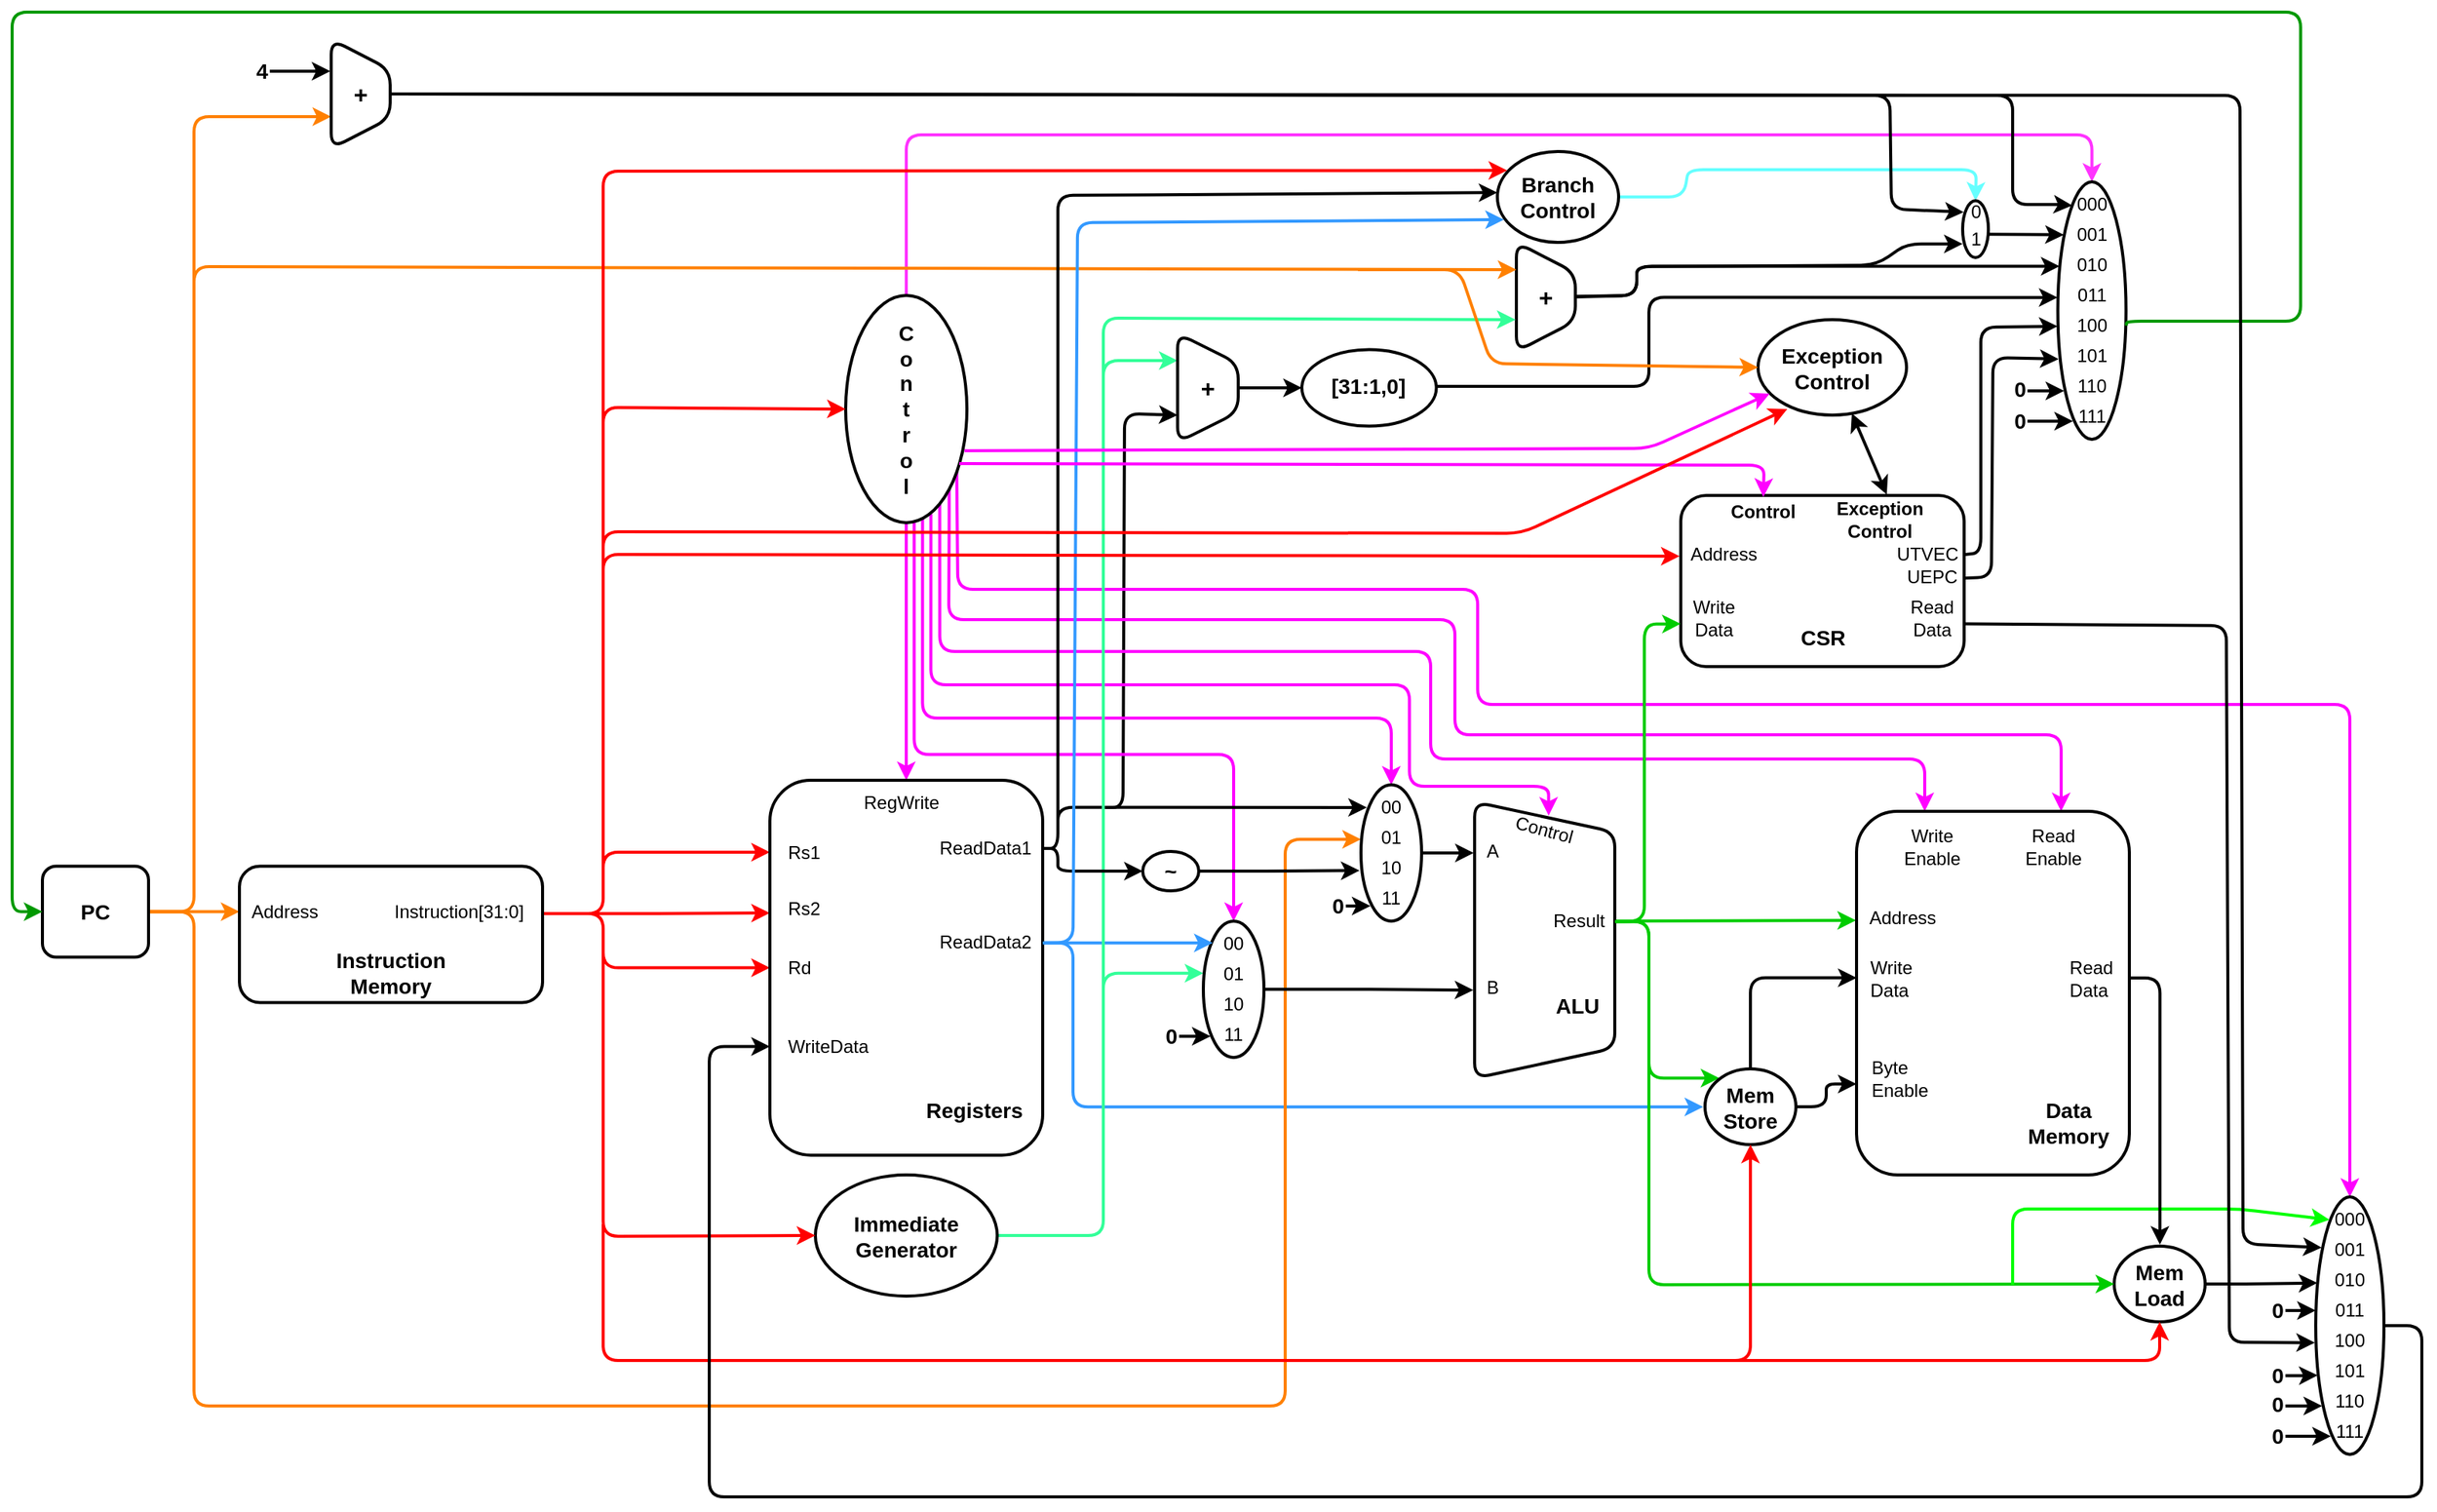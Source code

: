 <mxfile version="14.6.9" type="device"><diagram id="2t1u1ABmzeESMsIDZXxj" name="RV32I e RV32IM"><mxGraphModel dx="1670" dy="1656" grid="1" gridSize="1" guides="1" tooltips="1" connect="1" arrows="1" fold="1" page="1" pageScale="1" pageWidth="2336" pageHeight="1654" math="0" shadow="0"><root><mxCell id="0"/><mxCell id="1" parent="0"/><mxCell id="Ak1U18KpwX0jvfp3cHVP-186" value="" style="endArrow=classic;html=1;strokeWidth=2;entryX=0.75;entryY=1;entryDx=0;entryDy=0;" parent="1" edge="1" target="Ak1U18KpwX0jvfp3cHVP-181"><mxGeometry width="50" height="50" relative="1" as="geometry"><mxPoint x="930" y="625" as="sourcePoint"/><mxPoint x="1049.68" y="411.984" as="targetPoint"/><Array as="points"><mxPoint x="943" y="625"/><mxPoint x="944" y="365"/></Array></mxGeometry></mxCell><mxCell id="3_lT20SbP2KPLLb0u3nv-18" value="" style="endArrow=classic;html=1;strokeWidth=2;strokeColor=#66FFFF;entryX=0.5;entryY=0;entryDx=0;entryDy=0;exitX=1;exitY=0.5;exitDx=0;exitDy=0;" edge="1" parent="1" source="Ak1U18KpwX0jvfp3cHVP-201" target="3_lT20SbP2KPLLb0u3nv-2"><mxGeometry width="50" height="50" relative="1" as="geometry"><mxPoint x="1330" y="252" as="sourcePoint"/><mxPoint x="1380" y="202" as="targetPoint"/><Array as="points"><mxPoint x="1313" y="222"/><mxPoint x="1316" y="204"/><mxPoint x="1506" y="204"/></Array></mxGeometry></mxCell><mxCell id="Ak1U18KpwX0jvfp3cHVP-88" style="edgeStyle=orthogonalEdgeStyle;rounded=1;orthogonalLoop=1;jettySize=auto;html=1;strokeWidth=2;strokeColor=#3399FF;entryX=-0.02;entryY=0.502;entryDx=0;entryDy=0;entryPerimeter=0;exitX=1;exitY=0.434;exitDx=0;exitDy=0;exitPerimeter=0;" parent="1" source="uc6L2XjkbaiKqdHDWS1X-1" target="Ak1U18KpwX0jvfp3cHVP-64" edge="1"><mxGeometry relative="1" as="geometry"><mxPoint x="1270.744" y="823" as="targetPoint"/><mxPoint x="900" y="714" as="sourcePoint"/><Array as="points"><mxPoint x="910" y="714"/><mxPoint x="910" y="823"/></Array></mxGeometry></mxCell><mxCell id="uc6L2XjkbaiKqdHDWS1X-30" style="edgeStyle=orthogonalEdgeStyle;curved=1;rounded=0;orthogonalLoop=1;jettySize=auto;html=1;entryX=0;entryY=0.333;entryDx=0;entryDy=0;entryPerimeter=0;strokeWidth=2;strokeColor=#FF8000;" parent="1" source="uc6L2XjkbaiKqdHDWS1X-21" target="uc6L2XjkbaiKqdHDWS1X-23" edge="1"><mxGeometry relative="1" as="geometry"><mxPoint x="270" y="680" as="targetPoint"/></mxGeometry></mxCell><mxCell id="Ak1U18KpwX0jvfp3cHVP-110" style="edgeStyle=orthogonalEdgeStyle;rounded=1;orthogonalLoop=1;jettySize=auto;html=1;exitX=1;exitY=0.5;exitDx=0;exitDy=0;strokeWidth=2;entryX=0.698;entryY=1.002;entryDx=0;entryDy=0;entryPerimeter=0;strokeColor=#FF8000;" parent="1" source="uc6L2XjkbaiKqdHDWS1X-21" edge="1" target="Ak1U18KpwX0jvfp3cHVP-102"><mxGeometry relative="1" as="geometry"><mxPoint x="420" y="251" as="targetPoint"/><Array as="points"><mxPoint x="330" y="694"/><mxPoint x="330" y="169"/><mxPoint x="421" y="169"/></Array></mxGeometry></mxCell><mxCell id="Ak1U18KpwX0jvfp3cHVP-123" style="edgeStyle=orthogonalEdgeStyle;rounded=1;orthogonalLoop=1;jettySize=auto;html=1;entryX=0;entryY=0.4;entryDx=0;entryDy=0;entryPerimeter=0;strokeWidth=2;strokeColor=#FF8000;" parent="1" source="uc6L2XjkbaiKqdHDWS1X-21" target="Ak1U18KpwX0jvfp3cHVP-27" edge="1"><mxGeometry relative="1" as="geometry"><Array as="points"><mxPoint x="330" y="694"/><mxPoint x="330" y="1020"/><mxPoint x="1050" y="1020"/><mxPoint x="1050" y="646"/></Array></mxGeometry></mxCell><mxCell id="uc6L2XjkbaiKqdHDWS1X-21" value="&lt;b&gt;&lt;font style=&quot;font-size: 14px&quot;&gt;PC&lt;/font&gt;&lt;/b&gt;" style="rounded=1;whiteSpace=wrap;html=1;strokeWidth=2;" parent="1" vertex="1"><mxGeometry x="230" y="663.75" width="70" height="60" as="geometry"/></mxCell><mxCell id="Ak1U18KpwX0jvfp3cHVP-16" style="edgeStyle=orthogonalEdgeStyle;rounded=1;orthogonalLoop=1;jettySize=auto;html=1;exitX=1;exitY=0.347;exitDx=0;exitDy=0;strokeWidth=2;entryX=0;entryY=0.192;entryDx=0;entryDy=0;entryPerimeter=0;exitPerimeter=0;strokeColor=#FF0000;" parent="1" source="uc6L2XjkbaiKqdHDWS1X-23" target="uc6L2XjkbaiKqdHDWS1X-1" edge="1"><mxGeometry relative="1" as="geometry"><mxPoint x="660" y="630" as="targetPoint"/><Array as="points"><mxPoint x="600" y="695"/><mxPoint x="600" y="655"/></Array></mxGeometry></mxCell><mxCell id="Ak1U18KpwX0jvfp3cHVP-17" style="edgeStyle=orthogonalEdgeStyle;rounded=0;orthogonalLoop=1;jettySize=auto;html=1;exitX=0.999;exitY=0.347;exitDx=0;exitDy=0;entryX=0;entryY=0.354;entryDx=0;entryDy=0;entryPerimeter=0;strokeWidth=2;exitPerimeter=0;strokeColor=#FF0000;" parent="1" source="uc6L2XjkbaiKqdHDWS1X-23" target="uc6L2XjkbaiKqdHDWS1X-1" edge="1"><mxGeometry relative="1" as="geometry"/></mxCell><mxCell id="Ak1U18KpwX0jvfp3cHVP-18" style="edgeStyle=orthogonalEdgeStyle;rounded=1;orthogonalLoop=1;jettySize=auto;html=1;exitX=0.998;exitY=0.347;exitDx=0;exitDy=0;entryX=0;entryY=0.5;entryDx=0;entryDy=0;strokeWidth=2;exitPerimeter=0;strokeColor=#FF0000;" parent="1" source="uc6L2XjkbaiKqdHDWS1X-23" target="uc6L2XjkbaiKqdHDWS1X-1" edge="1"><mxGeometry relative="1" as="geometry"><Array as="points"><mxPoint x="600" y="695"/><mxPoint x="600" y="731"/></Array></mxGeometry></mxCell><mxCell id="Ak1U18KpwX0jvfp3cHVP-44" style="edgeStyle=orthogonalEdgeStyle;rounded=1;orthogonalLoop=1;jettySize=auto;html=1;entryX=0;entryY=0.382;entryDx=0;entryDy=0;entryPerimeter=0;strokeWidth=2;exitX=1;exitY=0.5;exitDx=0;exitDy=0;strokeColor=#33FF99;" parent="1" source="uc6L2XjkbaiKqdHDWS1X-31" target="Ak1U18KpwX0jvfp3cHVP-34" edge="1"><mxGeometry relative="1" as="geometry"><Array as="points"><mxPoint x="930" y="908"/><mxPoint x="930" y="734"/></Array></mxGeometry></mxCell><mxCell id="uc6L2XjkbaiKqdHDWS1X-31" value="&lt;font style=&quot;font-size: 14px&quot;&gt;&lt;b&gt;Immediate&lt;br&gt;Generator&lt;/b&gt;&lt;/font&gt;" style="ellipse;whiteSpace=wrap;html=1;strokeWidth=2;" parent="1" vertex="1"><mxGeometry x="740" y="867.5" width="120" height="80" as="geometry"/></mxCell><mxCell id="Ak1U18KpwX0jvfp3cHVP-70" style="edgeStyle=orthogonalEdgeStyle;curved=1;rounded=0;orthogonalLoop=1;jettySize=auto;html=1;entryX=0.5;entryY=0;entryDx=0;entryDy=0;strokeWidth=2;strokeColor=#FF00FF;" parent="1" source="uc6L2XjkbaiKqdHDWS1X-32" target="uc6L2XjkbaiKqdHDWS1X-1" edge="1"><mxGeometry relative="1" as="geometry"/></mxCell><mxCell id="Ak1U18KpwX0jvfp3cHVP-92" style="edgeStyle=orthogonalEdgeStyle;rounded=1;orthogonalLoop=1;jettySize=auto;html=1;exitX=0.565;exitY=1;exitDx=0;exitDy=0;entryX=0.5;entryY=0;entryDx=0;entryDy=0;strokeWidth=2;strokeColor=#FF00FF;exitPerimeter=0;" parent="1" source="uc6L2XjkbaiKqdHDWS1X-32" target="Ak1U18KpwX0jvfp3cHVP-34" edge="1"><mxGeometry relative="1" as="geometry"><Array as="points"><mxPoint x="805" y="590"/><mxPoint x="1016" y="590"/></Array></mxGeometry></mxCell><mxCell id="Ak1U18KpwX0jvfp3cHVP-93" style="edgeStyle=orthogonalEdgeStyle;rounded=1;orthogonalLoop=1;jettySize=auto;html=1;exitX=0.634;exitY=0.984;exitDx=0;exitDy=0;entryX=0.5;entryY=0;entryDx=0;entryDy=0;strokeColor=#FF00FF;strokeWidth=2;exitPerimeter=0;" parent="1" source="uc6L2XjkbaiKqdHDWS1X-32" target="Ak1U18KpwX0jvfp3cHVP-27" edge="1"><mxGeometry relative="1" as="geometry"><Array as="points"><mxPoint x="811" y="566"/><mxPoint x="1120" y="566"/></Array></mxGeometry></mxCell><mxCell id="Ak1U18KpwX0jvfp3cHVP-94" style="edgeStyle=orthogonalEdgeStyle;rounded=1;orthogonalLoop=1;jettySize=auto;html=1;strokeColor=#FF00FF;strokeWidth=2;entryX=0.5;entryY=0;entryDx=0;entryDy=0;exitX=0.703;exitY=0.962;exitDx=0;exitDy=0;exitPerimeter=0;" parent="1" source="uc6L2XjkbaiKqdHDWS1X-32" target="Ak1U18KpwX0jvfp3cHVP-11" edge="1"><mxGeometry relative="1" as="geometry"><mxPoint x="1191.111" y="600" as="targetPoint"/><Array as="points"><mxPoint x="816" y="544"/><mxPoint x="1132" y="544"/><mxPoint x="1132" y="611"/><mxPoint x="1224" y="611"/></Array></mxGeometry></mxCell><mxCell id="Ak1U18KpwX0jvfp3cHVP-97" style="edgeStyle=orthogonalEdgeStyle;rounded=1;orthogonalLoop=1;jettySize=auto;html=1;exitX=0.776;exitY=0.918;exitDx=0;exitDy=0;entryX=0.25;entryY=0;entryDx=0;entryDy=0;strokeColor=#FF00FF;strokeWidth=2;exitPerimeter=0;" parent="1" source="uc6L2XjkbaiKqdHDWS1X-32" target="Ak1U18KpwX0jvfp3cHVP-52" edge="1"><mxGeometry relative="1" as="geometry"><Array as="points"><mxPoint x="822" y="522"/><mxPoint x="1146" y="522"/><mxPoint x="1146" y="593"/><mxPoint x="1472" y="593"/></Array></mxGeometry></mxCell><mxCell id="Ak1U18KpwX0jvfp3cHVP-99" style="edgeStyle=orthogonalEdgeStyle;rounded=1;orthogonalLoop=1;jettySize=auto;html=1;entryX=0.75;entryY=0;entryDx=0;entryDy=0;strokeColor=#FF00FF;strokeWidth=2;exitX=1;exitY=1;exitDx=0;exitDy=0;" parent="1" source="uc6L2XjkbaiKqdHDWS1X-32" target="Ak1U18KpwX0jvfp3cHVP-52" edge="1"><mxGeometry relative="1" as="geometry"><Array as="points"><mxPoint x="828" y="437"/><mxPoint x="828" y="437"/><mxPoint x="828" y="501"/><mxPoint x="1162" y="501"/><mxPoint x="1162" y="577"/><mxPoint x="1562" y="577"/></Array></mxGeometry></mxCell><mxCell id="Ak1U18KpwX0jvfp3cHVP-144" style="edgeStyle=orthogonalEdgeStyle;rounded=1;orthogonalLoop=1;jettySize=auto;html=1;entryX=0.5;entryY=0;entryDx=0;entryDy=0;strokeWidth=2;strokeColor=#FF00FF;exitX=0.916;exitY=0.772;exitDx=0;exitDy=0;exitPerimeter=0;" parent="1" source="uc6L2XjkbaiKqdHDWS1X-32" target="Ak1U18KpwX0jvfp3cHVP-130" edge="1"><mxGeometry relative="1" as="geometry"><Array as="points"><mxPoint x="833" y="406"/><mxPoint x="834" y="406"/><mxPoint x="834" y="481"/><mxPoint x="1177" y="481"/><mxPoint x="1177" y="557"/><mxPoint x="1753" y="557"/></Array><mxPoint x="878" y="422" as="sourcePoint"/></mxGeometry></mxCell><mxCell id="Ak1U18KpwX0jvfp3cHVP-198" style="edgeStyle=orthogonalEdgeStyle;rounded=1;orthogonalLoop=1;jettySize=auto;html=1;entryX=0.5;entryY=0;entryDx=0;entryDy=0;strokeWidth=2;exitX=0.5;exitY=0;exitDx=0;exitDy=0;strokeColor=#FF33FF;" parent="1" source="uc6L2XjkbaiKqdHDWS1X-32" target="Ak1U18KpwX0jvfp3cHVP-161" edge="1"><mxGeometry relative="1" as="geometry"><Array as="points"><mxPoint x="800" y="181"/><mxPoint x="1582" y="181"/></Array></mxGeometry></mxCell><mxCell id="uc6L2XjkbaiKqdHDWS1X-32" value="&lt;font style=&quot;font-size: 14px&quot;&gt;&lt;b&gt;C&lt;br&gt;o&lt;br&gt;n&lt;br&gt;t&lt;br&gt;r&lt;br&gt;o&lt;br&gt;l&lt;br&gt;&lt;/b&gt;&lt;/font&gt;" style="ellipse;whiteSpace=wrap;html=1;strokeWidth=2;rotation=0;" parent="1" vertex="1"><mxGeometry x="760" y="287" width="80" height="150" as="geometry"/></mxCell><mxCell id="Ak1U18KpwX0jvfp3cHVP-62" style="edgeStyle=orthogonalEdgeStyle;rounded=0;orthogonalLoop=1;jettySize=auto;html=1;entryX=-0.002;entryY=0.3;entryDx=0;entryDy=0;entryPerimeter=0;strokeWidth=2;exitX=0.438;exitY=-0.002;exitDx=0;exitDy=0;exitPerimeter=0;strokeColor=#00CC00;" parent="1" source="Ak1U18KpwX0jvfp3cHVP-2" target="Ak1U18KpwX0jvfp3cHVP-52" edge="1"><mxGeometry relative="1" as="geometry"><Array as="points"><mxPoint x="1245" y="700"/><mxPoint x="1405" y="700"/></Array></mxGeometry></mxCell><mxCell id="Ak1U18KpwX0jvfp3cHVP-90" style="edgeStyle=orthogonalEdgeStyle;rounded=1;orthogonalLoop=1;jettySize=auto;html=1;strokeWidth=2;strokeColor=#00CC00;exitX=0.433;exitY=-0.003;exitDx=0;exitDy=0;exitPerimeter=0;entryX=0.158;entryY=0.122;entryDx=0;entryDy=0;entryPerimeter=0;" parent="1" source="Ak1U18KpwX0jvfp3cHVP-2" target="Ak1U18KpwX0jvfp3cHVP-64" edge="1"><mxGeometry relative="1" as="geometry"><mxPoint x="1309" y="780" as="targetPoint"/><Array as="points"><mxPoint x="1290" y="700"/><mxPoint x="1290" y="804"/></Array></mxGeometry></mxCell><mxCell id="Ak1U18KpwX0jvfp3cHVP-2" value="" style="shape=trapezoid;perimeter=trapezoidPerimeter;whiteSpace=wrap;html=1;fixedSize=1;rotation=90;strokeWidth=2;rounded=1;" parent="1" vertex="1"><mxGeometry x="1130" y="666.25" width="182.5" height="92.5" as="geometry"/></mxCell><mxCell id="Ak1U18KpwX0jvfp3cHVP-3" value="&lt;b&gt;&lt;font style=&quot;font-size: 14px&quot;&gt;ALU&lt;/font&gt;&lt;/b&gt;" style="text;html=1;strokeColor=none;fillColor=none;align=center;verticalAlign=middle;whiteSpace=wrap;rounded=0;" parent="1" vertex="1"><mxGeometry x="1222.5" y="746.25" width="40" height="20" as="geometry"/></mxCell><mxCell id="Ak1U18KpwX0jvfp3cHVP-4" value="Result" style="text;html=1;strokeColor=none;fillColor=none;align=right;verticalAlign=middle;whiteSpace=wrap;rounded=0;" parent="1" vertex="1"><mxGeometry x="1212.5" y="690" width="50" height="20" as="geometry"/></mxCell><mxCell id="Ak1U18KpwX0jvfp3cHVP-6" value="A" style="text;html=1;strokeColor=none;fillColor=none;align=left;verticalAlign=middle;whiteSpace=wrap;rounded=0;" parent="1" vertex="1"><mxGeometry x="1181.25" y="643.75" width="40" height="20" as="geometry"/></mxCell><mxCell id="Ak1U18KpwX0jvfp3cHVP-7" value="B" style="text;html=1;strokeColor=none;fillColor=none;align=left;verticalAlign=middle;whiteSpace=wrap;rounded=0;" parent="1" vertex="1"><mxGeometry x="1181.25" y="733.75" width="40" height="20" as="geometry"/></mxCell><mxCell id="Ak1U18KpwX0jvfp3cHVP-11" value="Control" style="text;html=1;strokeColor=none;fillColor=none;align=center;verticalAlign=middle;whiteSpace=wrap;rounded=0;rotation=15;" parent="1" vertex="1"><mxGeometry x="1201.25" y="630" width="40" height="20" as="geometry"/></mxCell><mxCell id="Ak1U18KpwX0jvfp3cHVP-20" value="" style="group" parent="1" vertex="1" connectable="0"><mxGeometry x="360" y="663.75" width="200" height="90" as="geometry"/></mxCell><mxCell id="uc6L2XjkbaiKqdHDWS1X-23" value="" style="rounded=1;whiteSpace=wrap;html=1;strokeWidth=2;" parent="Ak1U18KpwX0jvfp3cHVP-20" vertex="1"><mxGeometry width="200" height="90" as="geometry"/></mxCell><mxCell id="uc6L2XjkbaiKqdHDWS1X-24" value="&lt;b style=&quot;font-size: 14px&quot;&gt;Instruction&lt;br&gt;Memory&lt;/b&gt;" style="text;html=1;strokeColor=none;fillColor=none;align=center;verticalAlign=middle;whiteSpace=wrap;rounded=0;" parent="Ak1U18KpwX0jvfp3cHVP-20" vertex="1"><mxGeometry x="80" y="60" width="40" height="20" as="geometry"/></mxCell><mxCell id="uc6L2XjkbaiKqdHDWS1X-25" value="Address" style="text;html=1;strokeColor=none;fillColor=none;align=center;verticalAlign=middle;whiteSpace=wrap;rounded=0;" parent="Ak1U18KpwX0jvfp3cHVP-20" vertex="1"><mxGeometry x="10" y="20" width="40" height="20" as="geometry"/></mxCell><mxCell id="uc6L2XjkbaiKqdHDWS1X-26" value="Instruction[31:0]" style="text;html=1;strokeColor=none;fillColor=none;align=center;verticalAlign=middle;whiteSpace=wrap;rounded=0;" parent="Ak1U18KpwX0jvfp3cHVP-20" vertex="1"><mxGeometry x="100" y="20" width="90" height="20" as="geometry"/></mxCell><mxCell id="Ak1U18KpwX0jvfp3cHVP-33" value="" style="group" parent="1" vertex="1" connectable="0"><mxGeometry x="996" y="700" width="40" height="90" as="geometry"/></mxCell><mxCell id="Ak1U18KpwX0jvfp3cHVP-34" value="" style="ellipse;whiteSpace=wrap;html=1;rounded=1;strokeWidth=2;align=left;" parent="Ak1U18KpwX0jvfp3cHVP-33" vertex="1"><mxGeometry width="40" height="90" as="geometry"/></mxCell><mxCell id="Ak1U18KpwX0jvfp3cHVP-35" value="00" style="text;html=1;strokeColor=none;fillColor=none;align=center;verticalAlign=middle;whiteSpace=wrap;rounded=0;" parent="Ak1U18KpwX0jvfp3cHVP-33" vertex="1"><mxGeometry x="5" y="5" width="30" height="20" as="geometry"/></mxCell><mxCell id="Ak1U18KpwX0jvfp3cHVP-36" value="01" style="text;html=1;strokeColor=none;fillColor=none;align=center;verticalAlign=middle;whiteSpace=wrap;rounded=0;" parent="Ak1U18KpwX0jvfp3cHVP-33" vertex="1"><mxGeometry x="5" y="25" width="30" height="20" as="geometry"/></mxCell><mxCell id="Ak1U18KpwX0jvfp3cHVP-37" value="10" style="text;html=1;strokeColor=none;fillColor=none;align=center;verticalAlign=middle;whiteSpace=wrap;rounded=0;" parent="Ak1U18KpwX0jvfp3cHVP-33" vertex="1"><mxGeometry x="5" y="45" width="30" height="20" as="geometry"/></mxCell><mxCell id="Ak1U18KpwX0jvfp3cHVP-38" value="11" style="text;html=1;strokeColor=none;fillColor=none;align=center;verticalAlign=middle;whiteSpace=wrap;rounded=0;" parent="Ak1U18KpwX0jvfp3cHVP-33" vertex="1"><mxGeometry x="5" y="65" width="30" height="20" as="geometry"/></mxCell><mxCell id="Ak1U18KpwX0jvfp3cHVP-40" style="edgeStyle=orthogonalEdgeStyle;rounded=0;orthogonalLoop=1;jettySize=auto;html=1;exitX=1;exitY=0.5;exitDx=0;exitDy=0;entryX=0.188;entryY=1.007;entryDx=0;entryDy=0;entryPerimeter=0;strokeColor=#000000;strokeWidth=2;" parent="1" source="Ak1U18KpwX0jvfp3cHVP-27" target="Ak1U18KpwX0jvfp3cHVP-2" edge="1"><mxGeometry relative="1" as="geometry"/></mxCell><mxCell id="Ak1U18KpwX0jvfp3cHVP-41" style="edgeStyle=orthogonalEdgeStyle;rounded=0;orthogonalLoop=1;jettySize=auto;html=1;entryX=0.681;entryY=1.009;entryDx=0;entryDy=0;entryPerimeter=0;strokeColor=#000000;strokeWidth=2;exitX=1;exitY=0.5;exitDx=0;exitDy=0;" parent="1" source="Ak1U18KpwX0jvfp3cHVP-34" target="Ak1U18KpwX0jvfp3cHVP-2" edge="1"><mxGeometry relative="1" as="geometry"><mxPoint x="1043" y="745" as="sourcePoint"/></mxGeometry></mxCell><mxCell id="Ak1U18KpwX0jvfp3cHVP-42" style="edgeStyle=orthogonalEdgeStyle;rounded=1;orthogonalLoop=1;jettySize=auto;html=1;entryX=0.098;entryY=0.166;entryDx=0;entryDy=0;entryPerimeter=0;strokeColor=#000000;strokeWidth=2;" parent="1" source="uc6L2XjkbaiKqdHDWS1X-8" target="Ak1U18KpwX0jvfp3cHVP-27" edge="1"><mxGeometry relative="1" as="geometry"><Array as="points"><mxPoint x="900" y="652"/><mxPoint x="900" y="625"/></Array></mxGeometry></mxCell><mxCell id="Ak1U18KpwX0jvfp3cHVP-43" style="edgeStyle=orthogonalEdgeStyle;rounded=0;orthogonalLoop=1;jettySize=auto;html=1;strokeWidth=2;entryX=0.038;entryY=0.469;entryDx=0;entryDy=0;entryPerimeter=0;strokeColor=#3399FF;" parent="1" source="uc6L2XjkbaiKqdHDWS1X-9" target="Ak1U18KpwX0jvfp3cHVP-35" edge="1"><mxGeometry relative="1" as="geometry"><mxPoint x="950" y="720" as="targetPoint"/><Array as="points"><mxPoint x="920" y="714"/></Array></mxGeometry></mxCell><mxCell id="Ak1U18KpwX0jvfp3cHVP-51" style="edgeStyle=orthogonalEdgeStyle;rounded=0;orthogonalLoop=1;jettySize=auto;html=1;entryX=0.12;entryY=0.845;entryDx=0;entryDy=0;entryPerimeter=0;strokeColor=#000000;strokeWidth=2;" parent="1" target="Ak1U18KpwX0jvfp3cHVP-34" edge="1"><mxGeometry relative="1" as="geometry"><mxPoint x="980" y="776" as="sourcePoint"/></mxGeometry></mxCell><mxCell id="Ak1U18KpwX0jvfp3cHVP-45" value="&lt;b&gt;&lt;font style=&quot;font-size: 14px&quot;&gt;0&lt;/font&gt;&lt;/b&gt;" style="text;html=1;strokeColor=none;fillColor=none;align=center;verticalAlign=middle;whiteSpace=wrap;rounded=0;" parent="1" vertex="1"><mxGeometry x="970" y="766.25" width="10" height="20" as="geometry"/></mxCell><mxCell id="Ak1U18KpwX0jvfp3cHVP-48" style="edgeStyle=orthogonalEdgeStyle;rounded=0;orthogonalLoop=1;jettySize=auto;html=1;entryX=0.157;entryY=0.886;entryDx=0;entryDy=0;entryPerimeter=0;strokeColor=#000000;strokeWidth=2;" parent="1" target="Ak1U18KpwX0jvfp3cHVP-27" edge="1"><mxGeometry relative="1" as="geometry"><mxPoint x="1090" y="690" as="sourcePoint"/></mxGeometry></mxCell><mxCell id="Ak1U18KpwX0jvfp3cHVP-46" value="&lt;b&gt;&lt;font style=&quot;font-size: 14px&quot;&gt;0&lt;/font&gt;&lt;/b&gt;" style="text;html=1;strokeColor=none;fillColor=none;align=center;verticalAlign=middle;whiteSpace=wrap;rounded=0;" parent="1" vertex="1"><mxGeometry x="1080" y="680" width="10" height="20" as="geometry"/></mxCell><mxCell id="Ak1U18KpwX0jvfp3cHVP-49" value="" style="group" parent="1" vertex="1" connectable="0"><mxGeometry x="1100" y="610" width="40" height="90" as="geometry"/></mxCell><mxCell id="Ak1U18KpwX0jvfp3cHVP-27" value="" style="ellipse;whiteSpace=wrap;html=1;rounded=1;strokeWidth=2;align=left;" parent="Ak1U18KpwX0jvfp3cHVP-49" vertex="1"><mxGeometry width="40" height="90" as="geometry"/></mxCell><mxCell id="Ak1U18KpwX0jvfp3cHVP-28" value="00" style="text;html=1;strokeColor=none;fillColor=none;align=center;verticalAlign=middle;whiteSpace=wrap;rounded=0;" parent="Ak1U18KpwX0jvfp3cHVP-49" vertex="1"><mxGeometry x="5" y="5" width="30" height="20" as="geometry"/></mxCell><mxCell id="Ak1U18KpwX0jvfp3cHVP-29" value="01" style="text;html=1;strokeColor=none;fillColor=none;align=center;verticalAlign=middle;whiteSpace=wrap;rounded=0;" parent="Ak1U18KpwX0jvfp3cHVP-49" vertex="1"><mxGeometry x="5" y="25" width="30" height="20" as="geometry"/></mxCell><mxCell id="Ak1U18KpwX0jvfp3cHVP-30" value="10" style="text;html=1;strokeColor=none;fillColor=none;align=center;verticalAlign=middle;whiteSpace=wrap;rounded=0;" parent="Ak1U18KpwX0jvfp3cHVP-49" vertex="1"><mxGeometry x="5" y="45" width="30" height="20" as="geometry"/></mxCell><mxCell id="Ak1U18KpwX0jvfp3cHVP-31" value="11" style="text;html=1;strokeColor=none;fillColor=none;align=center;verticalAlign=middle;whiteSpace=wrap;rounded=0;" parent="Ak1U18KpwX0jvfp3cHVP-49" vertex="1"><mxGeometry x="5" y="65" width="30" height="20" as="geometry"/></mxCell><mxCell id="Ak1U18KpwX0jvfp3cHVP-142" style="edgeStyle=orthogonalEdgeStyle;rounded=1;orthogonalLoop=1;jettySize=auto;html=1;entryX=0.022;entryY=0.334;entryDx=0;entryDy=0;entryPerimeter=0;strokeColor=#000000;strokeWidth=2;" parent="1" source="Ak1U18KpwX0jvfp3cHVP-63" target="Ak1U18KpwX0jvfp3cHVP-130" edge="1"><mxGeometry relative="1" as="geometry"/></mxCell><mxCell id="Ak1U18KpwX0jvfp3cHVP-63" value="&lt;b style=&quot;font-size: 14px&quot;&gt;Mem&lt;br&gt;Load&lt;/b&gt;" style="ellipse;whiteSpace=wrap;html=1;rounded=1;strokeWidth=2;align=center;" parent="1" vertex="1"><mxGeometry x="1597" y="914.5" width="60" height="50" as="geometry"/></mxCell><mxCell id="Ak1U18KpwX0jvfp3cHVP-81" style="edgeStyle=orthogonalEdgeStyle;rounded=1;orthogonalLoop=1;jettySize=auto;html=1;entryX=0;entryY=0.458;entryDx=0;entryDy=0;entryPerimeter=0;strokeColor=#000000;strokeWidth=2;exitX=0.5;exitY=0;exitDx=0;exitDy=0;" parent="1" source="Ak1U18KpwX0jvfp3cHVP-64" target="Ak1U18KpwX0jvfp3cHVP-52" edge="1"><mxGeometry relative="1" as="geometry"><Array as="points"><mxPoint x="1357" y="737.5"/></Array></mxGeometry></mxCell><mxCell id="Ak1U18KpwX0jvfp3cHVP-82" style="edgeStyle=orthogonalEdgeStyle;rounded=1;orthogonalLoop=1;jettySize=auto;html=1;exitX=1;exitY=0.5;exitDx=0;exitDy=0;entryX=0;entryY=0.75;entryDx=0;entryDy=0;strokeColor=#000000;strokeWidth=2;" parent="1" source="Ak1U18KpwX0jvfp3cHVP-64" target="Ak1U18KpwX0jvfp3cHVP-52" edge="1"><mxGeometry relative="1" as="geometry"><Array as="points"><mxPoint x="1407" y="822.5"/><mxPoint x="1407" y="807.5"/></Array></mxGeometry></mxCell><mxCell id="Ak1U18KpwX0jvfp3cHVP-64" value="&lt;b style=&quot;font-size: 14px&quot;&gt;Mem&lt;br&gt;Store&lt;br&gt;&lt;/b&gt;" style="ellipse;whiteSpace=wrap;html=1;rounded=1;strokeWidth=2;align=center;" parent="1" vertex="1"><mxGeometry x="1327" y="797.5" width="60" height="50" as="geometry"/></mxCell><mxCell id="Ak1U18KpwX0jvfp3cHVP-52" value="" style="rounded=1;whiteSpace=wrap;html=1;strokeWidth=2;align=left;" parent="1" vertex="1"><mxGeometry x="1427" y="627.5" width="180" height="240" as="geometry"/></mxCell><mxCell id="Ak1U18KpwX0jvfp3cHVP-53" value="&lt;font style=&quot;font-size: 14px&quot;&gt;&lt;b&gt;Data&lt;br&gt;Memory&lt;br&gt;&lt;/b&gt;&lt;/font&gt;" style="text;html=1;strokeColor=none;fillColor=none;align=center;verticalAlign=middle;whiteSpace=wrap;rounded=0;" parent="1" vertex="1"><mxGeometry x="1537" y="817.5" width="60" height="30" as="geometry"/></mxCell><mxCell id="Ak1U18KpwX0jvfp3cHVP-54" value="Read&lt;br&gt;Enable" style="text;html=1;strokeColor=none;fillColor=none;align=center;verticalAlign=middle;whiteSpace=wrap;rounded=0;" parent="1" vertex="1"><mxGeometry x="1537" y="641.25" width="40" height="20" as="geometry"/></mxCell><mxCell id="Ak1U18KpwX0jvfp3cHVP-55" value="Write&lt;br&gt;Enable" style="text;html=1;strokeColor=none;fillColor=none;align=center;verticalAlign=middle;whiteSpace=wrap;rounded=0;" parent="1" vertex="1"><mxGeometry x="1457" y="641.25" width="40" height="20" as="geometry"/></mxCell><mxCell id="Ak1U18KpwX0jvfp3cHVP-56" value="Address" style="text;html=1;strokeColor=none;fillColor=none;align=center;verticalAlign=middle;whiteSpace=wrap;rounded=0;" parent="1" vertex="1"><mxGeometry x="1434.5" y="687.5" width="45" height="20" as="geometry"/></mxCell><mxCell id="Ak1U18KpwX0jvfp3cHVP-57" value="Write&lt;br&gt;&lt;div style=&quot;text-align: left&quot;&gt;&lt;span&gt;Data&lt;/span&gt;&lt;/div&gt;" style="text;html=1;strokeColor=none;fillColor=none;align=center;verticalAlign=middle;whiteSpace=wrap;rounded=0;" parent="1" vertex="1"><mxGeometry x="1434.5" y="728.25" width="30" height="20" as="geometry"/></mxCell><mxCell id="Ak1U18KpwX0jvfp3cHVP-58" value="Byte&lt;br&gt;&lt;div&gt;&lt;span&gt;Enable&lt;/span&gt;&lt;/div&gt;" style="text;html=1;strokeColor=none;fillColor=none;align=left;verticalAlign=middle;whiteSpace=wrap;rounded=0;" parent="1" vertex="1"><mxGeometry x="1434.5" y="793.75" width="40" height="20" as="geometry"/></mxCell><mxCell id="Ak1U18KpwX0jvfp3cHVP-59" value="Read&lt;br&gt;&lt;div style=&quot;text-align: left&quot;&gt;&lt;span&gt;Data&lt;/span&gt;&lt;/div&gt;" style="text;html=1;strokeColor=none;fillColor=none;align=center;verticalAlign=middle;whiteSpace=wrap;rounded=0;" parent="1" vertex="1"><mxGeometry x="1567" y="728.25" width="30" height="20" as="geometry"/></mxCell><mxCell id="Ak1U18KpwX0jvfp3cHVP-69" value="" style="group" parent="1" vertex="1" connectable="0"><mxGeometry x="710" y="607" width="180" height="247.5" as="geometry"/></mxCell><mxCell id="uc6L2XjkbaiKqdHDWS1X-1" value="" style="rounded=1;whiteSpace=wrap;html=1;strokeWidth=2;" parent="Ak1U18KpwX0jvfp3cHVP-69" vertex="1"><mxGeometry width="180" height="247.5" as="geometry"/></mxCell><mxCell id="uc6L2XjkbaiKqdHDWS1X-2" value="Rs1" style="text;html=1;strokeColor=none;fillColor=none;align=left;verticalAlign=middle;whiteSpace=wrap;rounded=0;" parent="Ak1U18KpwX0jvfp3cHVP-69" vertex="1"><mxGeometry x="10" y="37.5" width="40" height="20" as="geometry"/></mxCell><mxCell id="uc6L2XjkbaiKqdHDWS1X-3" value="Rs2" style="text;html=1;strokeColor=none;fillColor=none;align=left;verticalAlign=middle;whiteSpace=wrap;rounded=0;" parent="Ak1U18KpwX0jvfp3cHVP-69" vertex="1"><mxGeometry x="10" y="75" width="40" height="20" as="geometry"/></mxCell><mxCell id="uc6L2XjkbaiKqdHDWS1X-4" value="Rd" style="text;html=1;strokeColor=none;fillColor=none;align=left;verticalAlign=middle;whiteSpace=wrap;rounded=0;" parent="Ak1U18KpwX0jvfp3cHVP-69" vertex="1"><mxGeometry x="10" y="113.75" width="40" height="20" as="geometry"/></mxCell><mxCell id="uc6L2XjkbaiKqdHDWS1X-6" value="WriteData" style="text;html=1;strokeColor=none;fillColor=none;align=left;verticalAlign=middle;whiteSpace=wrap;rounded=0;" parent="Ak1U18KpwX0jvfp3cHVP-69" vertex="1"><mxGeometry x="10" y="166.25" width="60" height="20" as="geometry"/></mxCell><mxCell id="uc6L2XjkbaiKqdHDWS1X-8" value="ReadData1" style="text;html=1;strokeColor=none;fillColor=none;align=left;verticalAlign=middle;whiteSpace=wrap;rounded=0;" parent="Ak1U18KpwX0jvfp3cHVP-69" vertex="1"><mxGeometry x="110" y="35" width="70" height="20" as="geometry"/></mxCell><mxCell id="uc6L2XjkbaiKqdHDWS1X-9" value="ReadData2" style="text;html=1;strokeColor=none;fillColor=none;align=left;verticalAlign=middle;whiteSpace=wrap;rounded=0;" parent="Ak1U18KpwX0jvfp3cHVP-69" vertex="1"><mxGeometry x="110" y="96.75" width="70" height="20" as="geometry"/></mxCell><mxCell id="uc6L2XjkbaiKqdHDWS1X-10" value="RegWrite" style="text;html=1;strokeColor=none;fillColor=none;align=left;verticalAlign=middle;whiteSpace=wrap;rounded=0;" parent="Ak1U18KpwX0jvfp3cHVP-69" vertex="1"><mxGeometry x="60" y="5" width="60" height="20" as="geometry"/></mxCell><mxCell id="uc6L2XjkbaiKqdHDWS1X-11" value="&lt;b&gt;&lt;font style=&quot;font-size: 14px&quot;&gt;Registers&lt;/font&gt;&lt;/b&gt;" style="text;html=1;strokeColor=none;fillColor=none;align=center;verticalAlign=middle;whiteSpace=wrap;rounded=0;" parent="Ak1U18KpwX0jvfp3cHVP-69" vertex="1"><mxGeometry x="100" y="207.5" width="70" height="20" as="geometry"/></mxCell><mxCell id="Ak1U18KpwX0jvfp3cHVP-83" value="" style="endArrow=classic;html=1;strokeWidth=2;entryX=0;entryY=0.5;entryDx=0;entryDy=0;rounded=1;strokeColor=#FF0000;" parent="1" target="uc6L2XjkbaiKqdHDWS1X-31" edge="1"><mxGeometry width="50" height="50" relative="1" as="geometry"><mxPoint x="600" y="710" as="sourcePoint"/><mxPoint x="660" y="786.25" as="targetPoint"/><Array as="points"><mxPoint x="600" y="908"/></Array></mxGeometry></mxCell><mxCell id="Ak1U18KpwX0jvfp3cHVP-85" value="" style="endArrow=classic;html=1;strokeWidth=2;entryX=0;entryY=0.5;entryDx=0;entryDy=0;exitX=0.434;exitY=-0.007;exitDx=0;exitDy=0;exitPerimeter=0;strokeColor=#00CC00;" parent="1" source="Ak1U18KpwX0jvfp3cHVP-2" target="Ak1U18KpwX0jvfp3cHVP-63" edge="1"><mxGeometry width="50" height="50" relative="1" as="geometry"><mxPoint x="1407" y="700" as="sourcePoint"/><mxPoint x="1447" y="600" as="targetPoint"/><Array as="points"><mxPoint x="1290" y="700"/><mxPoint x="1290" y="800"/><mxPoint x="1290" y="940"/></Array></mxGeometry></mxCell><mxCell id="Ak1U18KpwX0jvfp3cHVP-91" value="" style="endArrow=classic;html=1;strokeWidth=2;strokeColor=#FF0000;entryX=0.5;entryY=1;entryDx=0;entryDy=0;" parent="1" target="Ak1U18KpwX0jvfp3cHVP-64" edge="1"><mxGeometry width="50" height="50" relative="1" as="geometry"><mxPoint x="600" y="900" as="sourcePoint"/><mxPoint x="1320" y="950" as="targetPoint"/><Array as="points"><mxPoint x="600" y="990"/><mxPoint x="980" y="990"/><mxPoint x="1357" y="990"/></Array></mxGeometry></mxCell><mxCell id="Ak1U18KpwX0jvfp3cHVP-95" value="" style="endArrow=classic;html=1;strokeWidth=2;entryX=0;entryY=0.5;entryDx=0;entryDy=0;strokeColor=#FF0000;" parent="1" target="uc6L2XjkbaiKqdHDWS1X-32" edge="1"><mxGeometry width="50" height="50" relative="1" as="geometry"><mxPoint x="600" y="670" as="sourcePoint"/><mxPoint x="650" y="560" as="targetPoint"/><Array as="points"><mxPoint x="600" y="361"/></Array></mxGeometry></mxCell><mxCell id="Ak1U18KpwX0jvfp3cHVP-100" value="" style="endArrow=classic;html=1;strokeWidth=2;entryX=0.5;entryY=1;entryDx=0;entryDy=0;strokeColor=#FF0000;" parent="1" target="Ak1U18KpwX0jvfp3cHVP-63" edge="1"><mxGeometry width="50" height="50" relative="1" as="geometry"><mxPoint x="1330" y="990" as="sourcePoint"/><mxPoint x="1627" y="960" as="targetPoint"/><Array as="points"><mxPoint x="1480" y="990"/><mxPoint x="1627" y="990"/></Array></mxGeometry></mxCell><mxCell id="Ak1U18KpwX0jvfp3cHVP-111" value="" style="group" parent="1" vertex="1" connectable="0"><mxGeometry x="946" y="222" width="90" height="100" as="geometry"/></mxCell><mxCell id="Ak1U18KpwX0jvfp3cHVP-112" value="" style="group" parent="Ak1U18KpwX0jvfp3cHVP-111" vertex="1" connectable="0"><mxGeometry x="256" y="31" width="40" height="70" as="geometry"/></mxCell><mxCell id="Ak1U18KpwX0jvfp3cHVP-113" value="" style="shape=trapezoid;perimeter=trapezoidPerimeter;whiteSpace=wrap;html=1;fixedSize=1;rounded=1;strokeWidth=2;align=left;rotation=90;" parent="Ak1U18KpwX0jvfp3cHVP-112" vertex="1"><mxGeometry x="-16" y="15.556" width="72" height="38.889" as="geometry"/></mxCell><mxCell id="Ak1U18KpwX0jvfp3cHVP-114" value="&lt;b&gt;&lt;font style=&quot;font-size: 16px&quot;&gt;+&lt;/font&gt;&lt;/b&gt;" style="text;html=1;strokeColor=none;fillColor=none;align=center;verticalAlign=middle;whiteSpace=wrap;rounded=0;" parent="Ak1U18KpwX0jvfp3cHVP-112" vertex="1"><mxGeometry x="4" y="27.222" width="32" height="15.556" as="geometry"/></mxCell><mxCell id="Ak1U18KpwX0jvfp3cHVP-121" value="" style="endArrow=classic;html=1;strokeWidth=2;entryX=0.25;entryY=1;entryDx=0;entryDy=0;strokeColor=#33FF99;" parent="1" target="Ak1U18KpwX0jvfp3cHVP-181" edge="1"><mxGeometry width="50" height="50" relative="1" as="geometry"><mxPoint x="930" y="750" as="sourcePoint"/><mxPoint x="920" y="230" as="targetPoint"/><Array as="points"><mxPoint x="930" y="330"/></Array></mxGeometry></mxCell><mxCell id="Ak1U18KpwX0jvfp3cHVP-122" value="" style="endArrow=classic;html=1;strokeWidth=2;entryX=0.25;entryY=1;entryDx=0;entryDy=0;strokeColor=#FF8000;" parent="1" target="Ak1U18KpwX0jvfp3cHVP-113" edge="1"><mxGeometry width="50" height="50" relative="1" as="geometry"><mxPoint x="330" y="317" as="sourcePoint"/><mxPoint x="840" y="250" as="targetPoint"/><Array as="points"><mxPoint x="330" y="268"/></Array></mxGeometry></mxCell><mxCell id="Ak1U18KpwX0jvfp3cHVP-126" value="" style="group" parent="1" vertex="1" connectable="0"><mxGeometry x="956" y="654" width="37" height="26" as="geometry"/></mxCell><mxCell id="Ak1U18KpwX0jvfp3cHVP-124" value="" style="ellipse;whiteSpace=wrap;html=1;rounded=1;strokeWidth=2;align=left;" parent="Ak1U18KpwX0jvfp3cHVP-126" vertex="1"><mxGeometry width="37" height="26" as="geometry"/></mxCell><mxCell id="Ak1U18KpwX0jvfp3cHVP-125" value="&lt;b&gt;&lt;font style=&quot;font-size: 14px&quot;&gt;~&lt;/font&gt;&lt;/b&gt;" style="text;html=1;strokeColor=none;fillColor=none;align=center;verticalAlign=middle;whiteSpace=wrap;rounded=0;" parent="Ak1U18KpwX0jvfp3cHVP-126" vertex="1"><mxGeometry x="12" y="6.5" width="13" height="13" as="geometry"/></mxCell><mxCell id="Ak1U18KpwX0jvfp3cHVP-128" style="edgeStyle=orthogonalEdgeStyle;rounded=1;orthogonalLoop=1;jettySize=auto;html=1;strokeColor=#000000;strokeWidth=2;entryX=-0.024;entryY=0.629;entryDx=0;entryDy=0;entryPerimeter=0;" parent="1" source="Ak1U18KpwX0jvfp3cHVP-124" target="Ak1U18KpwX0jvfp3cHVP-27" edge="1"><mxGeometry relative="1" as="geometry"><mxPoint x="1090" y="670" as="targetPoint"/><Array as="points"/></mxGeometry></mxCell><mxCell id="Ak1U18KpwX0jvfp3cHVP-129" style="edgeStyle=orthogonalEdgeStyle;rounded=1;orthogonalLoop=1;jettySize=auto;html=1;entryX=0;entryY=0.5;entryDx=0;entryDy=0;strokeColor=#000000;strokeWidth=2;" parent="1" source="uc6L2XjkbaiKqdHDWS1X-8" target="Ak1U18KpwX0jvfp3cHVP-124" edge="1"><mxGeometry relative="1" as="geometry"><Array as="points"><mxPoint x="900" y="652"/><mxPoint x="900" y="667"/></Array></mxGeometry></mxCell><mxCell id="Ak1U18KpwX0jvfp3cHVP-141" value="" style="group" parent="1" vertex="1" connectable="0"><mxGeometry x="1730" y="882" width="45" height="170" as="geometry"/></mxCell><mxCell id="Ak1U18KpwX0jvfp3cHVP-130" value="" style="ellipse;whiteSpace=wrap;html=1;rounded=1;strokeWidth=2;align=left;" parent="Ak1U18KpwX0jvfp3cHVP-141" vertex="1"><mxGeometry width="45" height="170" as="geometry"/></mxCell><mxCell id="Ak1U18KpwX0jvfp3cHVP-131" value="001" style="text;html=1;strokeColor=none;fillColor=none;align=center;verticalAlign=middle;whiteSpace=wrap;rounded=0;" parent="Ak1U18KpwX0jvfp3cHVP-141" vertex="1"><mxGeometry x="10" y="25" width="25" height="20" as="geometry"/></mxCell><mxCell id="Ak1U18KpwX0jvfp3cHVP-132" value="010" style="text;html=1;strokeColor=none;fillColor=none;align=center;verticalAlign=middle;whiteSpace=wrap;rounded=0;" parent="Ak1U18KpwX0jvfp3cHVP-141" vertex="1"><mxGeometry x="10" y="45" width="25" height="20" as="geometry"/></mxCell><mxCell id="Ak1U18KpwX0jvfp3cHVP-133" value="011" style="text;html=1;strokeColor=none;fillColor=none;align=center;verticalAlign=middle;whiteSpace=wrap;rounded=0;" parent="Ak1U18KpwX0jvfp3cHVP-141" vertex="1"><mxGeometry x="10" y="65" width="25" height="20" as="geometry"/></mxCell><mxCell id="Ak1U18KpwX0jvfp3cHVP-134" value="100" style="text;html=1;strokeColor=none;fillColor=none;align=center;verticalAlign=middle;whiteSpace=wrap;rounded=0;" parent="Ak1U18KpwX0jvfp3cHVP-141" vertex="1"><mxGeometry x="10" y="85" width="25" height="20" as="geometry"/></mxCell><mxCell id="Ak1U18KpwX0jvfp3cHVP-135" value="101" style="text;html=1;strokeColor=none;fillColor=none;align=center;verticalAlign=middle;whiteSpace=wrap;rounded=0;" parent="Ak1U18KpwX0jvfp3cHVP-141" vertex="1"><mxGeometry x="10" y="105" width="25" height="20" as="geometry"/></mxCell><mxCell id="Ak1U18KpwX0jvfp3cHVP-136" value="110" style="text;html=1;strokeColor=none;fillColor=none;align=center;verticalAlign=middle;whiteSpace=wrap;rounded=0;" parent="Ak1U18KpwX0jvfp3cHVP-141" vertex="1"><mxGeometry x="10" y="125" width="25" height="20" as="geometry"/></mxCell><mxCell id="Ak1U18KpwX0jvfp3cHVP-137" value="111" style="text;html=1;strokeColor=none;fillColor=none;align=center;verticalAlign=middle;whiteSpace=wrap;rounded=0;" parent="Ak1U18KpwX0jvfp3cHVP-141" vertex="1"><mxGeometry x="10" y="145" width="25" height="20" as="geometry"/></mxCell><mxCell id="Ak1U18KpwX0jvfp3cHVP-139" value="000" style="text;html=1;strokeColor=none;fillColor=none;align=center;verticalAlign=middle;whiteSpace=wrap;rounded=0;" parent="Ak1U18KpwX0jvfp3cHVP-141" vertex="1"><mxGeometry x="10" y="5" width="25" height="20" as="geometry"/></mxCell><mxCell id="Ak1U18KpwX0jvfp3cHVP-143" value="" style="endArrow=classic;html=1;strokeWidth=2;entryX=0.201;entryY=0.089;entryDx=0;entryDy=0;entryPerimeter=0;strokeColor=#00FF00;" parent="1" target="Ak1U18KpwX0jvfp3cHVP-130" edge="1"><mxGeometry width="50" height="50" relative="1" as="geometry"><mxPoint x="1530" y="940" as="sourcePoint"/><mxPoint x="1720" y="890" as="targetPoint"/><Array as="points"><mxPoint x="1530" y="890"/><mxPoint x="1680" y="890"/></Array></mxGeometry></mxCell><mxCell id="Ak1U18KpwX0jvfp3cHVP-87" style="edgeStyle=orthogonalEdgeStyle;rounded=1;orthogonalLoop=1;jettySize=auto;html=1;strokeWidth=2;entryX=0.503;entryY=-0.019;entryDx=0;entryDy=0;entryPerimeter=0;" parent="1" source="Ak1U18KpwX0jvfp3cHVP-52" target="Ak1U18KpwX0jvfp3cHVP-63" edge="1"><mxGeometry relative="1" as="geometry"><mxPoint x="1637" y="877.5" as="targetPoint"/><Array as="points"><mxPoint x="1627" y="737.5"/></Array></mxGeometry></mxCell><mxCell id="Ak1U18KpwX0jvfp3cHVP-149" style="edgeStyle=orthogonalEdgeStyle;rounded=0;orthogonalLoop=1;jettySize=auto;html=1;entryX=0.12;entryY=0.845;entryDx=0;entryDy=0;entryPerimeter=0;strokeColor=#000000;strokeWidth=2;" parent="1" edge="1"><mxGeometry relative="1" as="geometry"><mxPoint x="1710" y="957" as="sourcePoint"/><mxPoint x="1730" y="957.3" as="targetPoint"/></mxGeometry></mxCell><mxCell id="Ak1U18KpwX0jvfp3cHVP-150" value="&lt;b&gt;&lt;font style=&quot;font-size: 14px&quot;&gt;0&lt;/font&gt;&lt;/b&gt;" style="text;html=1;strokeColor=none;fillColor=none;align=center;verticalAlign=middle;whiteSpace=wrap;rounded=0;" parent="1" vertex="1"><mxGeometry x="1700.2" y="946.5" width="10" height="20" as="geometry"/></mxCell><mxCell id="Ak1U18KpwX0jvfp3cHVP-153" style="edgeStyle=orthogonalEdgeStyle;rounded=0;orthogonalLoop=1;jettySize=auto;html=1;entryX=0.12;entryY=0.845;entryDx=0;entryDy=0;entryPerimeter=0;strokeColor=#000000;strokeWidth=2;" parent="1" edge="1"><mxGeometry relative="1" as="geometry"><mxPoint x="1710" y="1040" as="sourcePoint"/><mxPoint x="1740" y="1039.8" as="targetPoint"/></mxGeometry></mxCell><mxCell id="Ak1U18KpwX0jvfp3cHVP-154" value="&lt;b&gt;&lt;font style=&quot;font-size: 14px&quot;&gt;0&lt;/font&gt;&lt;/b&gt;" style="text;html=1;strokeColor=none;fillColor=none;align=center;verticalAlign=middle;whiteSpace=wrap;rounded=0;" parent="1" vertex="1"><mxGeometry x="1700.2" y="1030" width="10" height="20" as="geometry"/></mxCell><mxCell id="Ak1U18KpwX0jvfp3cHVP-155" style="edgeStyle=orthogonalEdgeStyle;rounded=0;orthogonalLoop=1;jettySize=auto;html=1;entryX=0.093;entryY=0.81;entryDx=0;entryDy=0;entryPerimeter=0;strokeColor=#000000;strokeWidth=2;" parent="1" target="Ak1U18KpwX0jvfp3cHVP-130" edge="1"><mxGeometry relative="1" as="geometry"><mxPoint x="1710" y="1020" as="sourcePoint"/><mxPoint x="1730" y="1019.8" as="targetPoint"/></mxGeometry></mxCell><mxCell id="Ak1U18KpwX0jvfp3cHVP-156" value="&lt;b&gt;&lt;font style=&quot;font-size: 14px&quot;&gt;0&lt;/font&gt;&lt;/b&gt;" style="text;html=1;strokeColor=none;fillColor=none;align=center;verticalAlign=middle;whiteSpace=wrap;rounded=0;" parent="1" vertex="1"><mxGeometry x="1700.2" y="1009" width="10" height="20" as="geometry"/></mxCell><mxCell id="Ak1U18KpwX0jvfp3cHVP-157" style="edgeStyle=orthogonalEdgeStyle;rounded=0;orthogonalLoop=1;jettySize=auto;html=1;entryX=0.027;entryY=0.693;entryDx=0;entryDy=0;entryPerimeter=0;strokeColor=#000000;strokeWidth=2;" parent="1" target="Ak1U18KpwX0jvfp3cHVP-130" edge="1"><mxGeometry relative="1" as="geometry"><mxPoint x="1710" y="1000" as="sourcePoint"/><mxPoint x="1729.985" y="1000" as="targetPoint"/><Array as="points"><mxPoint x="1719" y="1000"/></Array></mxGeometry></mxCell><mxCell id="Ak1U18KpwX0jvfp3cHVP-158" value="&lt;b&gt;&lt;font style=&quot;font-size: 14px&quot;&gt;0&lt;/font&gt;&lt;/b&gt;" style="text;html=1;strokeColor=none;fillColor=none;align=center;verticalAlign=middle;whiteSpace=wrap;rounded=0;" parent="1" vertex="1"><mxGeometry x="1700.2" y="990" width="10" height="20" as="geometry"/></mxCell><mxCell id="Ak1U18KpwX0jvfp3cHVP-159" style="edgeStyle=orthogonalEdgeStyle;rounded=1;orthogonalLoop=1;jettySize=auto;html=1;strokeColor=#000000;strokeWidth=2;entryX=0;entryY=0.71;entryDx=0;entryDy=0;entryPerimeter=0;exitX=1;exitY=0.5;exitDx=0;exitDy=0;" parent="1" source="Ak1U18KpwX0jvfp3cHVP-130" target="uc6L2XjkbaiKqdHDWS1X-1" edge="1"><mxGeometry relative="1" as="geometry"><mxPoint x="949.2" y="840" as="targetPoint"/><Array as="points"><mxPoint x="1800" y="967"/><mxPoint x="1800" y="1080"/><mxPoint x="670" y="1080"/><mxPoint x="670" y="783"/></Array></mxGeometry></mxCell><mxCell id="Ak1U18KpwX0jvfp3cHVP-160" value="" style="group" parent="1" vertex="1" connectable="0"><mxGeometry x="1559.8" y="212" width="45" height="170" as="geometry"/></mxCell><mxCell id="Ak1U18KpwX0jvfp3cHVP-161" value="" style="ellipse;whiteSpace=wrap;html=1;rounded=1;strokeWidth=2;align=left;" parent="Ak1U18KpwX0jvfp3cHVP-160" vertex="1"><mxGeometry width="45" height="170" as="geometry"/></mxCell><mxCell id="Ak1U18KpwX0jvfp3cHVP-162" value="001" style="text;html=1;strokeColor=none;fillColor=none;align=center;verticalAlign=middle;whiteSpace=wrap;rounded=0;" parent="Ak1U18KpwX0jvfp3cHVP-160" vertex="1"><mxGeometry x="10" y="25" width="25" height="20" as="geometry"/></mxCell><mxCell id="Ak1U18KpwX0jvfp3cHVP-163" value="010" style="text;html=1;strokeColor=none;fillColor=none;align=center;verticalAlign=middle;whiteSpace=wrap;rounded=0;" parent="Ak1U18KpwX0jvfp3cHVP-160" vertex="1"><mxGeometry x="10" y="45" width="25" height="20" as="geometry"/></mxCell><mxCell id="Ak1U18KpwX0jvfp3cHVP-164" value="011" style="text;html=1;strokeColor=none;fillColor=none;align=center;verticalAlign=middle;whiteSpace=wrap;rounded=0;" parent="Ak1U18KpwX0jvfp3cHVP-160" vertex="1"><mxGeometry x="10" y="65" width="25" height="20" as="geometry"/></mxCell><mxCell id="Ak1U18KpwX0jvfp3cHVP-165" value="100" style="text;html=1;strokeColor=none;fillColor=none;align=center;verticalAlign=middle;whiteSpace=wrap;rounded=0;" parent="Ak1U18KpwX0jvfp3cHVP-160" vertex="1"><mxGeometry x="10" y="85" width="25" height="20" as="geometry"/></mxCell><mxCell id="Ak1U18KpwX0jvfp3cHVP-166" value="101" style="text;html=1;strokeColor=none;fillColor=none;align=center;verticalAlign=middle;whiteSpace=wrap;rounded=0;" parent="Ak1U18KpwX0jvfp3cHVP-160" vertex="1"><mxGeometry x="10" y="105" width="25" height="20" as="geometry"/></mxCell><mxCell id="Ak1U18KpwX0jvfp3cHVP-167" value="110" style="text;html=1;strokeColor=none;fillColor=none;align=center;verticalAlign=middle;whiteSpace=wrap;rounded=0;" parent="Ak1U18KpwX0jvfp3cHVP-160" vertex="1"><mxGeometry x="10" y="125" width="25" height="20" as="geometry"/></mxCell><mxCell id="Ak1U18KpwX0jvfp3cHVP-168" value="111" style="text;html=1;strokeColor=none;fillColor=none;align=center;verticalAlign=middle;whiteSpace=wrap;rounded=0;" parent="Ak1U18KpwX0jvfp3cHVP-160" vertex="1"><mxGeometry x="10" y="145" width="25" height="20" as="geometry"/></mxCell><mxCell id="Ak1U18KpwX0jvfp3cHVP-169" value="000" style="text;html=1;strokeColor=none;fillColor=none;align=center;verticalAlign=middle;whiteSpace=wrap;rounded=0;" parent="Ak1U18KpwX0jvfp3cHVP-160" vertex="1"><mxGeometry x="10" y="5" width="25" height="20" as="geometry"/></mxCell><mxCell id="Ak1U18KpwX0jvfp3cHVP-172" style="edgeStyle=orthogonalEdgeStyle;rounded=0;orthogonalLoop=1;jettySize=auto;html=1;entryX=0.12;entryY=0.845;entryDx=0;entryDy=0;entryPerimeter=0;strokeColor=#000000;strokeWidth=2;" parent="1" edge="1"><mxGeometry relative="1" as="geometry"><mxPoint x="1539.8" y="370" as="sourcePoint"/><mxPoint x="1569.8" y="369.8" as="targetPoint"/></mxGeometry></mxCell><mxCell id="Ak1U18KpwX0jvfp3cHVP-173" value="&lt;b&gt;&lt;font style=&quot;font-size: 14px&quot;&gt;0&lt;/font&gt;&lt;/b&gt;" style="text;html=1;strokeColor=none;fillColor=none;align=center;verticalAlign=middle;whiteSpace=wrap;rounded=0;" parent="1" vertex="1"><mxGeometry x="1530" y="360" width="10" height="20" as="geometry"/></mxCell><mxCell id="Ak1U18KpwX0jvfp3cHVP-174" style="edgeStyle=orthogonalEdgeStyle;rounded=0;orthogonalLoop=1;jettySize=auto;html=1;entryX=0.093;entryY=0.81;entryDx=0;entryDy=0;entryPerimeter=0;strokeColor=#000000;strokeWidth=2;" parent="1" target="Ak1U18KpwX0jvfp3cHVP-161" edge="1"><mxGeometry relative="1" as="geometry"><mxPoint x="1539.8" y="350" as="sourcePoint"/><mxPoint x="1559.8" y="349.8" as="targetPoint"/></mxGeometry></mxCell><mxCell id="Ak1U18KpwX0jvfp3cHVP-175" value="&lt;b&gt;&lt;font style=&quot;font-size: 14px&quot;&gt;0&lt;/font&gt;&lt;/b&gt;" style="text;html=1;strokeColor=none;fillColor=none;align=center;verticalAlign=middle;whiteSpace=wrap;rounded=0;" parent="1" vertex="1"><mxGeometry x="1530" y="339" width="10" height="20" as="geometry"/></mxCell><mxCell id="Ak1U18KpwX0jvfp3cHVP-178" style="edgeStyle=orthogonalEdgeStyle;rounded=1;orthogonalLoop=1;jettySize=auto;html=1;entryX=0;entryY=0.5;entryDx=0;entryDy=0;strokeWidth=2;exitX=1.007;exitY=0.558;exitDx=0;exitDy=0;exitPerimeter=0;strokeColor=#009900;" parent="1" source="Ak1U18KpwX0jvfp3cHVP-161" target="uc6L2XjkbaiKqdHDWS1X-21" edge="1"><mxGeometry relative="1" as="geometry"><mxPoint x="1610" y="355" as="sourcePoint"/><Array as="points"><mxPoint x="1605" y="304"/><mxPoint x="1720" y="304"/><mxPoint x="1720" y="100"/><mxPoint x="210" y="100"/><mxPoint x="210" y="694"/></Array></mxGeometry></mxCell><mxCell id="Ak1U18KpwX0jvfp3cHVP-179" style="edgeStyle=orthogonalEdgeStyle;rounded=1;orthogonalLoop=1;jettySize=auto;html=1;entryX=0.212;entryY=0.092;entryDx=0;entryDy=0;strokeColor=#000000;strokeWidth=2;entryPerimeter=0;exitX=0.5;exitY=0;exitDx=0;exitDy=0;" parent="1" source="Ak1U18KpwX0jvfp3cHVP-102" target="Ak1U18KpwX0jvfp3cHVP-161" edge="1"><mxGeometry relative="1" as="geometry"><Array as="points"><mxPoint x="459" y="155"/><mxPoint x="1530" y="155"/><mxPoint x="1530" y="227"/><mxPoint x="1560" y="227"/></Array><mxPoint x="460" y="176" as="sourcePoint"/></mxGeometry></mxCell><mxCell id="Ak1U18KpwX0jvfp3cHVP-197" style="edgeStyle=orthogonalEdgeStyle;rounded=1;orthogonalLoop=1;jettySize=auto;html=1;entryX=-0.004;entryY=0.449;entryDx=0;entryDy=0;entryPerimeter=0;strokeColor=#000000;strokeWidth=2;" parent="1" source="Ak1U18KpwX0jvfp3cHVP-190" target="Ak1U18KpwX0jvfp3cHVP-161" edge="1"><mxGeometry relative="1" as="geometry"><Array as="points"><mxPoint x="1290" y="347"/><mxPoint x="1290" y="288"/></Array></mxGeometry></mxCell><mxCell id="Ak1U18KpwX0jvfp3cHVP-104" value="" style="group" parent="1" vertex="1" connectable="0"><mxGeometry x="420" y="119" width="40" height="70" as="geometry"/></mxCell><mxCell id="Ak1U18KpwX0jvfp3cHVP-102" value="" style="shape=trapezoid;perimeter=trapezoidPerimeter;whiteSpace=wrap;html=1;fixedSize=1;rounded=1;strokeWidth=2;align=left;rotation=90;" parent="Ak1U18KpwX0jvfp3cHVP-104" vertex="1"><mxGeometry x="-16" y="15.556" width="72" height="38.889" as="geometry"/></mxCell><mxCell id="Ak1U18KpwX0jvfp3cHVP-103" value="&lt;b&gt;&lt;font style=&quot;font-size: 16px&quot;&gt;+&lt;/font&gt;&lt;/b&gt;" style="text;html=1;strokeColor=none;fillColor=none;align=center;verticalAlign=middle;whiteSpace=wrap;rounded=0;" parent="Ak1U18KpwX0jvfp3cHVP-104" vertex="1"><mxGeometry x="4" y="27.222" width="32" height="15.556" as="geometry"/></mxCell><mxCell id="Ak1U18KpwX0jvfp3cHVP-199" style="edgeStyle=orthogonalEdgeStyle;rounded=1;orthogonalLoop=1;jettySize=auto;html=1;strokeWidth=2;" parent="1" source="Ak1U18KpwX0jvfp3cHVP-106" edge="1"><mxGeometry relative="1" as="geometry"><mxPoint x="420" y="139" as="targetPoint"/><Array as="points"><mxPoint x="390" y="139"/><mxPoint x="390" y="139"/></Array></mxGeometry></mxCell><mxCell id="Ak1U18KpwX0jvfp3cHVP-106" value="&lt;font style=&quot;font-size: 14px&quot;&gt;&lt;b&gt;4&lt;/b&gt;&lt;/font&gt;" style="text;html=1;strokeColor=none;fillColor=none;align=center;verticalAlign=middle;whiteSpace=wrap;rounded=0;" parent="1" vertex="1"><mxGeometry x="370" y="129" width="10" height="20" as="geometry"/></mxCell><mxCell id="Ak1U18KpwX0jvfp3cHVP-203" value="" style="group" parent="1" vertex="1" connectable="0"><mxGeometry x="1190" y="192" width="80" height="60" as="geometry"/></mxCell><mxCell id="Ak1U18KpwX0jvfp3cHVP-201" value="" style="ellipse;whiteSpace=wrap;html=1;rounded=1;strokeWidth=2;align=left;" parent="Ak1U18KpwX0jvfp3cHVP-203" vertex="1"><mxGeometry width="80" height="60" as="geometry"/></mxCell><mxCell id="Ak1U18KpwX0jvfp3cHVP-202" value="&lt;font style=&quot;font-size: 14px&quot;&gt;&lt;b&gt;Branch&lt;br&gt;Control&lt;/b&gt;&lt;/font&gt;" style="text;html=1;strokeColor=none;fillColor=none;align=center;verticalAlign=middle;whiteSpace=wrap;rounded=0;" parent="Ak1U18KpwX0jvfp3cHVP-203" vertex="1"><mxGeometry x="14" y="15" width="52" height="30" as="geometry"/></mxCell><mxCell id="Ak1U18KpwX0jvfp3cHVP-205" style="edgeStyle=orthogonalEdgeStyle;rounded=1;orthogonalLoop=1;jettySize=auto;html=1;entryX=0.026;entryY=0.328;entryDx=0;entryDy=0;entryPerimeter=0;strokeColor=#000000;strokeWidth=2;" parent="1" source="Ak1U18KpwX0jvfp3cHVP-113" target="Ak1U18KpwX0jvfp3cHVP-161" edge="1"><mxGeometry relative="1" as="geometry"><Array as="points"><mxPoint x="1282" y="287"/><mxPoint x="1282" y="268"/></Array></mxGeometry></mxCell><mxCell id="3_lT20SbP2KPLLb0u3nv-5" value="" style="group" vertex="1" connectable="0" parent="1"><mxGeometry x="1497" y="224.5" width="17" height="37.5" as="geometry"/></mxCell><mxCell id="3_lT20SbP2KPLLb0u3nv-2" value="" style="ellipse;whiteSpace=wrap;html=1;strokeWidth=2;" vertex="1" parent="3_lT20SbP2KPLLb0u3nv-5"><mxGeometry width="17" height="37.5" as="geometry"/></mxCell><mxCell id="3_lT20SbP2KPLLb0u3nv-3" value="0" style="text;html=1;strokeColor=none;fillColor=none;align=center;verticalAlign=middle;whiteSpace=wrap;rounded=0;" vertex="1" parent="3_lT20SbP2KPLLb0u3nv-5"><mxGeometry x="3.5" y="2.5" width="10" height="10" as="geometry"/></mxCell><mxCell id="3_lT20SbP2KPLLb0u3nv-4" value="1" style="text;html=1;strokeColor=none;fillColor=none;align=center;verticalAlign=middle;whiteSpace=wrap;rounded=0;" vertex="1" parent="3_lT20SbP2KPLLb0u3nv-5"><mxGeometry x="3.5" y="20" width="10" height="10" as="geometry"/></mxCell><mxCell id="3_lT20SbP2KPLLb0u3nv-6" style="edgeStyle=orthogonalEdgeStyle;rounded=0;orthogonalLoop=1;jettySize=auto;html=1;entryX=0.088;entryY=0.206;entryDx=0;entryDy=0;entryPerimeter=0;curved=1;strokeWidth=2;exitX=0.983;exitY=0.589;exitDx=0;exitDy=0;exitPerimeter=0;" edge="1" parent="1" source="3_lT20SbP2KPLLb0u3nv-2" target="Ak1U18KpwX0jvfp3cHVP-161"><mxGeometry relative="1" as="geometry"/></mxCell><mxCell id="3_lT20SbP2KPLLb0u3nv-9" value="" style="endArrow=classic;html=1;strokeWidth=2;entryX=0.039;entryY=0.2;entryDx=0;entryDy=0;entryPerimeter=0;exitX=0.5;exitY=0;exitDx=0;exitDy=0;" edge="1" parent="1" source="Ak1U18KpwX0jvfp3cHVP-102" target="3_lT20SbP2KPLLb0u3nv-2"><mxGeometry width="50" height="50" relative="1" as="geometry"><mxPoint x="1350" y="240" as="sourcePoint"/><mxPoint x="1460" y="250" as="targetPoint"/><Array as="points"><mxPoint x="1222" y="155"/><mxPoint x="1449" y="155"/><mxPoint x="1450" y="230"/></Array></mxGeometry></mxCell><mxCell id="3_lT20SbP2KPLLb0u3nv-11" value="" style="endArrow=classic;html=1;strokeWidth=2;exitX=0.5;exitY=0;exitDx=0;exitDy=0;" edge="1" parent="1" source="Ak1U18KpwX0jvfp3cHVP-113"><mxGeometry width="50" height="50" relative="1" as="geometry"><mxPoint x="1038.889" y="282" as="sourcePoint"/><mxPoint x="1497" y="253" as="targetPoint"/><Array as="points"><mxPoint x="1282" y="287"/><mxPoint x="1282" y="268"/><mxPoint x="1440" y="267"/><mxPoint x="1460" y="253"/></Array></mxGeometry></mxCell><mxCell id="3_lT20SbP2KPLLb0u3nv-17" value="" style="endArrow=classic;html=1;strokeWidth=2;entryX=0.081;entryY=0.208;entryDx=0;entryDy=0;strokeColor=#FF0000;entryPerimeter=0;" edge="1" parent="1" target="Ak1U18KpwX0jvfp3cHVP-201"><mxGeometry width="50" height="50" relative="1" as="geometry"><mxPoint x="600" y="523" as="sourcePoint"/><mxPoint x="815.0" y="262.0" as="targetPoint"/><Array as="points"><mxPoint x="600" y="380"/><mxPoint x="600" y="205"/></Array></mxGeometry></mxCell><mxCell id="3_lT20SbP2KPLLb0u3nv-19" value="" style="endArrow=classic;html=1;strokeWidth=2;entryX=0;entryY=0.452;entryDx=0;entryDy=0;entryPerimeter=0;" edge="1" parent="1" target="Ak1U18KpwX0jvfp3cHVP-201"><mxGeometry width="50" height="50" relative="1" as="geometry"><mxPoint x="900" y="638" as="sourcePoint"/><mxPoint x="1132" y="265" as="targetPoint"/><Array as="points"><mxPoint x="900" y="445"/><mxPoint x="900" y="221"/></Array></mxGeometry></mxCell><mxCell id="3_lT20SbP2KPLLb0u3nv-20" value="" style="endArrow=classic;html=1;strokeWidth=2;entryX=0.054;entryY=0.749;entryDx=0;entryDy=0;entryPerimeter=0;strokeColor=#3399FF;exitX=1;exitY=0.434;exitDx=0;exitDy=0;exitPerimeter=0;" edge="1" parent="1" source="uc6L2XjkbaiKqdHDWS1X-1" target="Ak1U18KpwX0jvfp3cHVP-201"><mxGeometry width="50" height="50" relative="1" as="geometry"><mxPoint x="915" y="707" as="sourcePoint"/><mxPoint x="1145" y="276" as="targetPoint"/><Array as="points"><mxPoint x="910" y="714"/><mxPoint x="913" y="239"/></Array></mxGeometry></mxCell><mxCell id="3_lT20SbP2KPLLb0u3nv-38" value="" style="group" vertex="1" connectable="0" parent="1"><mxGeometry x="1311" y="419" width="187" height="137" as="geometry"/></mxCell><mxCell id="3_lT20SbP2KPLLb0u3nv-23" value="" style="rounded=1;whiteSpace=wrap;html=1;strokeWidth=2;" vertex="1" parent="3_lT20SbP2KPLLb0u3nv-38"><mxGeometry width="187" height="113" as="geometry"/></mxCell><mxCell id="3_lT20SbP2KPLLb0u3nv-24" value="&lt;b&gt;&lt;font style=&quot;font-size: 14px&quot;&gt;CSR&lt;/font&gt;&lt;/b&gt;" style="text;html=1;strokeColor=none;fillColor=none;align=center;verticalAlign=middle;whiteSpace=wrap;rounded=0;" vertex="1" parent="3_lT20SbP2KPLLb0u3nv-38"><mxGeometry x="73.5" y="84" width="40" height="20" as="geometry"/></mxCell><mxCell id="3_lT20SbP2KPLLb0u3nv-25" value="UEPC" style="text;html=1;strokeColor=none;fillColor=none;align=center;verticalAlign=middle;whiteSpace=wrap;rounded=0;" vertex="1" parent="3_lT20SbP2KPLLb0u3nv-38"><mxGeometry x="149" y="44" width="33.75" height="20" as="geometry"/></mxCell><mxCell id="3_lT20SbP2KPLLb0u3nv-26" value="UTVEC" style="text;html=1;strokeColor=none;fillColor=none;align=center;verticalAlign=middle;whiteSpace=wrap;rounded=0;" vertex="1" parent="3_lT20SbP2KPLLb0u3nv-38"><mxGeometry x="145" y="29" width="35.75" height="20" as="geometry"/></mxCell><mxCell id="3_lT20SbP2KPLLb0u3nv-30" value="Read Data" style="text;html=1;strokeColor=none;fillColor=none;align=center;verticalAlign=middle;whiteSpace=wrap;rounded=0;" vertex="1" parent="3_lT20SbP2KPLLb0u3nv-38"><mxGeometry x="148" y="71" width="35.75" height="20" as="geometry"/></mxCell><mxCell id="3_lT20SbP2KPLLb0u3nv-32" value="Write&lt;br&gt;Data" style="text;html=1;strokeColor=none;fillColor=none;align=center;verticalAlign=middle;whiteSpace=wrap;rounded=0;" vertex="1" parent="3_lT20SbP2KPLLb0u3nv-38"><mxGeometry x="4" y="71" width="35.75" height="20" as="geometry"/></mxCell><mxCell id="3_lT20SbP2KPLLb0u3nv-33" value="&lt;b&gt;Exception&lt;br&gt;Control&lt;/b&gt;" style="text;html=1;strokeColor=none;fillColor=none;align=center;verticalAlign=middle;whiteSpace=wrap;rounded=0;" vertex="1" parent="3_lT20SbP2KPLLb0u3nv-38"><mxGeometry x="101" y="6" width="61" height="20" as="geometry"/></mxCell><mxCell id="3_lT20SbP2KPLLb0u3nv-34" value="&lt;b&gt;Control&lt;/b&gt;" style="text;html=1;strokeColor=none;fillColor=none;align=center;verticalAlign=middle;whiteSpace=wrap;rounded=0;" vertex="1" parent="3_lT20SbP2KPLLb0u3nv-38"><mxGeometry x="24" y="1" width="61" height="20" as="geometry"/></mxCell><mxCell id="3_lT20SbP2KPLLb0u3nv-36" value="Address" style="text;html=1;strokeColor=none;fillColor=none;align=center;verticalAlign=middle;whiteSpace=wrap;rounded=0;" vertex="1" parent="3_lT20SbP2KPLLb0u3nv-38"><mxGeometry x="4" y="29" width="49" height="20" as="geometry"/></mxCell><mxCell id="3_lT20SbP2KPLLb0u3nv-42" value="" style="endArrow=classic;html=1;strokeWidth=2;rounded=1;entryX=0.087;entryY=0.197;entryDx=0;entryDy=0;entryPerimeter=0;exitX=0.5;exitY=0;exitDx=0;exitDy=0;" edge="1" parent="1" source="Ak1U18KpwX0jvfp3cHVP-102" target="Ak1U18KpwX0jvfp3cHVP-130"><mxGeometry width="50" height="50" relative="1" as="geometry"><mxPoint x="468" y="125" as="sourcePoint"/><mxPoint x="1676" y="438" as="targetPoint"/><Array as="points"><mxPoint x="1680" y="155"/><mxPoint x="1682" y="913"/></Array></mxGeometry></mxCell><mxCell id="3_lT20SbP2KPLLb0u3nv-43" value="" style="endArrow=classic;html=1;strokeColor=#000000;strokeWidth=2;entryX=-0.003;entryY=0.561;entryDx=0;entryDy=0;entryPerimeter=0;exitX=0.998;exitY=0.346;exitDx=0;exitDy=0;exitPerimeter=0;" edge="1" parent="1" source="3_lT20SbP2KPLLb0u3nv-23" target="Ak1U18KpwX0jvfp3cHVP-161"><mxGeometry width="50" height="50" relative="1" as="geometry"><mxPoint x="1516" y="493" as="sourcePoint"/><mxPoint x="1566" y="443" as="targetPoint"/><Array as="points"><mxPoint x="1509" y="457"/><mxPoint x="1509" y="308"/></Array></mxGeometry></mxCell><mxCell id="3_lT20SbP2KPLLb0u3nv-44" value="" style="endArrow=classic;html=1;strokeColor=#000000;strokeWidth=2;entryX=0.012;entryY=0.688;entryDx=0;entryDy=0;entryPerimeter=0;exitX=0.999;exitY=0.483;exitDx=0;exitDy=0;exitPerimeter=0;" edge="1" parent="1" source="3_lT20SbP2KPLLb0u3nv-23" target="Ak1U18KpwX0jvfp3cHVP-161"><mxGeometry width="50" height="50" relative="1" as="geometry"><mxPoint x="1449" y="462" as="sourcePoint"/><mxPoint x="1546" y="322" as="targetPoint"/><Array as="points"><mxPoint x="1516" y="473"/><mxPoint x="1517" y="328"/></Array></mxGeometry></mxCell><mxCell id="3_lT20SbP2KPLLb0u3nv-45" value="" style="endArrow=classic;html=1;strokeColor=#000000;strokeWidth=2;exitX=1;exitY=0.75;exitDx=0;exitDy=0;entryX=-0.012;entryY=0.566;entryDx=0;entryDy=0;entryPerimeter=0;" edge="1" parent="1" source="3_lT20SbP2KPLLb0u3nv-23" target="Ak1U18KpwX0jvfp3cHVP-130"><mxGeometry width="50" height="50" relative="1" as="geometry"><mxPoint x="1451" y="488" as="sourcePoint"/><mxPoint x="1718" y="978" as="targetPoint"/><Array as="points"><mxPoint x="1671" y="505"/><mxPoint x="1673" y="978"/></Array></mxGeometry></mxCell><mxCell id="3_lT20SbP2KPLLb0u3nv-47" value="" style="endArrow=classic;html=1;strokeWidth=2;entryX=0;entryY=0.75;entryDx=0;entryDy=0;exitX=0.433;exitY=-0.001;exitDx=0;exitDy=0;exitPerimeter=0;strokeColor=#00CC00;" edge="1" parent="1" source="Ak1U18KpwX0jvfp3cHVP-2" target="3_lT20SbP2KPLLb0u3nv-23"><mxGeometry width="50" height="50" relative="1" as="geometry"><mxPoint x="1284" y="690" as="sourcePoint"/><mxPoint x="1282" y="481" as="targetPoint"/><Array as="points"><mxPoint x="1287" y="700"/><mxPoint x="1287" y="504"/></Array></mxGeometry></mxCell><mxCell id="3_lT20SbP2KPLLb0u3nv-48" value="" style="endArrow=classic;html=1;strokeWidth=2;strokeColor=#FF00FF;entryX=0.5;entryY=0;entryDx=0;entryDy=0;" edge="1" parent="1" target="3_lT20SbP2KPLLb0u3nv-34"><mxGeometry width="50" height="50" relative="1" as="geometry"><mxPoint x="835" y="398" as="sourcePoint"/><mxPoint x="1151" y="381" as="targetPoint"/><Array as="points"><mxPoint x="1366" y="399"/></Array></mxGeometry></mxCell><mxCell id="3_lT20SbP2KPLLb0u3nv-49" value="" style="endArrow=classic;html=1;strokeWidth=2;strokeColor=#FF0000;entryX=-0.004;entryY=0.355;entryDx=0;entryDy=0;entryPerimeter=0;" edge="1" parent="1" target="3_lT20SbP2KPLLb0u3nv-23"><mxGeometry width="50" height="50" relative="1" as="geometry"><mxPoint x="600" y="488" as="sourcePoint"/><mxPoint x="1203" y="414" as="targetPoint"/><Array as="points"><mxPoint x="600" y="458"/></Array></mxGeometry></mxCell><mxCell id="3_lT20SbP2KPLLb0u3nv-50" value="&lt;b style=&quot;font-size: 14px&quot;&gt;Exception&lt;br&gt;Control&lt;/b&gt;" style="ellipse;whiteSpace=wrap;html=1;strokeWidth=2;" vertex="1" parent="1"><mxGeometry x="1362" y="303" width="98" height="63" as="geometry"/></mxCell><mxCell id="3_lT20SbP2KPLLb0u3nv-52" value="" style="endArrow=classic;startArrow=classic;html=1;strokeColor=#000000;strokeWidth=2;entryX=0.727;entryY=-0.005;entryDx=0;entryDy=0;entryPerimeter=0;" edge="1" parent="1" source="3_lT20SbP2KPLLb0u3nv-50" target="3_lT20SbP2KPLLb0u3nv-23"><mxGeometry width="50" height="50" relative="1" as="geometry"><mxPoint x="1447" y="409" as="sourcePoint"/><mxPoint x="1497" y="359" as="targetPoint"/></mxGeometry></mxCell><mxCell id="3_lT20SbP2KPLLb0u3nv-53" value="" style="endArrow=classic;html=1;strokeWidth=2;strokeColor=#FF00FF;entryX=0.078;entryY=0.775;entryDx=0;entryDy=0;entryPerimeter=0;exitX=0.98;exitY=0.683;exitDx=0;exitDy=0;exitPerimeter=0;" edge="1" parent="1" source="uc6L2XjkbaiKqdHDWS1X-32" target="3_lT20SbP2KPLLb0u3nv-50"><mxGeometry width="50" height="50" relative="1" as="geometry"><mxPoint x="1109" y="393" as="sourcePoint"/><mxPoint x="1346" y="337" as="targetPoint"/><Array as="points"><mxPoint x="1290" y="388"/></Array></mxGeometry></mxCell><mxCell id="3_lT20SbP2KPLLb0u3nv-54" value="" style="endArrow=classic;html=1;strokeWidth=2;strokeColor=#FF0000;entryX=0.197;entryY=0.936;entryDx=0;entryDy=0;entryPerimeter=0;" edge="1" parent="1" target="3_lT20SbP2KPLLb0u3nv-50"><mxGeometry width="50" height="50" relative="1" as="geometry"><mxPoint x="600" y="482" as="sourcePoint"/><mxPoint x="1249" y="403" as="targetPoint"/><Array as="points"><mxPoint x="600" y="443"/><mxPoint x="1206" y="444"/></Array></mxGeometry></mxCell><mxCell id="Ak1U18KpwX0jvfp3cHVP-180" value="" style="group" parent="1" vertex="1" connectable="0"><mxGeometry x="979" y="312" width="40" height="72" as="geometry"/></mxCell><mxCell id="Ak1U18KpwX0jvfp3cHVP-181" value="" style="shape=trapezoid;perimeter=trapezoidPerimeter;whiteSpace=wrap;html=1;fixedSize=1;rounded=1;strokeWidth=2;align=left;rotation=90;" parent="Ak1U18KpwX0jvfp3cHVP-180" vertex="1"><mxGeometry x="-16" y="16" width="72" height="40" as="geometry"/></mxCell><mxCell id="Ak1U18KpwX0jvfp3cHVP-182" value="&lt;b&gt;&lt;font style=&quot;font-size: 16px&quot;&gt;+&lt;/font&gt;&lt;/b&gt;" style="text;html=1;strokeColor=none;fillColor=none;align=center;verticalAlign=middle;whiteSpace=wrap;rounded=0;" parent="Ak1U18KpwX0jvfp3cHVP-180" vertex="1"><mxGeometry x="4" y="28" width="32" height="16" as="geometry"/></mxCell><mxCell id="Ak1U18KpwX0jvfp3cHVP-190" value="" style="ellipse;whiteSpace=wrap;html=1;rounded=1;strokeWidth=2;align=left;" parent="1" vertex="1"><mxGeometry x="1061" y="322.75" width="88.75" height="50.5" as="geometry"/></mxCell><mxCell id="Ak1U18KpwX0jvfp3cHVP-200" style="edgeStyle=orthogonalEdgeStyle;rounded=1;orthogonalLoop=1;jettySize=auto;html=1;entryX=0;entryY=0.5;entryDx=0;entryDy=0;strokeColor=#000000;strokeWidth=2;" parent="1" source="Ak1U18KpwX0jvfp3cHVP-181" target="Ak1U18KpwX0jvfp3cHVP-190" edge="1"><mxGeometry relative="1" as="geometry"/></mxCell><mxCell id="Ak1U18KpwX0jvfp3cHVP-191" value="&lt;b&gt;&lt;font style=&quot;font-size: 14px&quot;&gt;[31:1,0]&lt;/font&gt;&lt;/b&gt;" style="text;html=1;strokeColor=none;fillColor=none;align=center;verticalAlign=middle;whiteSpace=wrap;rounded=0;" parent="1" vertex="1"><mxGeometry x="1085.37" y="337.25" width="40" height="20" as="geometry"/></mxCell><mxCell id="3_lT20SbP2KPLLb0u3nv-56" value="" style="endArrow=classic;html=1;strokeWidth=2;strokeColor=#33FF99;entryX=0.708;entryY=1.014;entryDx=0;entryDy=0;entryPerimeter=0;" edge="1" parent="1" target="Ak1U18KpwX0jvfp3cHVP-113"><mxGeometry width="50" height="50" relative="1" as="geometry"><mxPoint x="930" y="351" as="sourcePoint"/><mxPoint x="1194" y="284" as="targetPoint"/><Array as="points"><mxPoint x="930" y="302"/></Array></mxGeometry></mxCell><mxCell id="3_lT20SbP2KPLLb0u3nv-57" value="" style="endArrow=classic;html=1;strokeWidth=2;entryX=0;entryY=0.5;entryDx=0;entryDy=0;strokeColor=#FF8000;" edge="1" parent="1" target="3_lT20SbP2KPLLb0u3nv-50"><mxGeometry width="50" height="50" relative="1" as="geometry"><mxPoint x="1098" y="270" as="sourcePoint"/><mxPoint x="1347" y="304" as="targetPoint"/><Array as="points"><mxPoint x="1165" y="270"/><mxPoint x="1186" y="332"/></Array></mxGeometry></mxCell></root></mxGraphModel></diagram></mxfile>